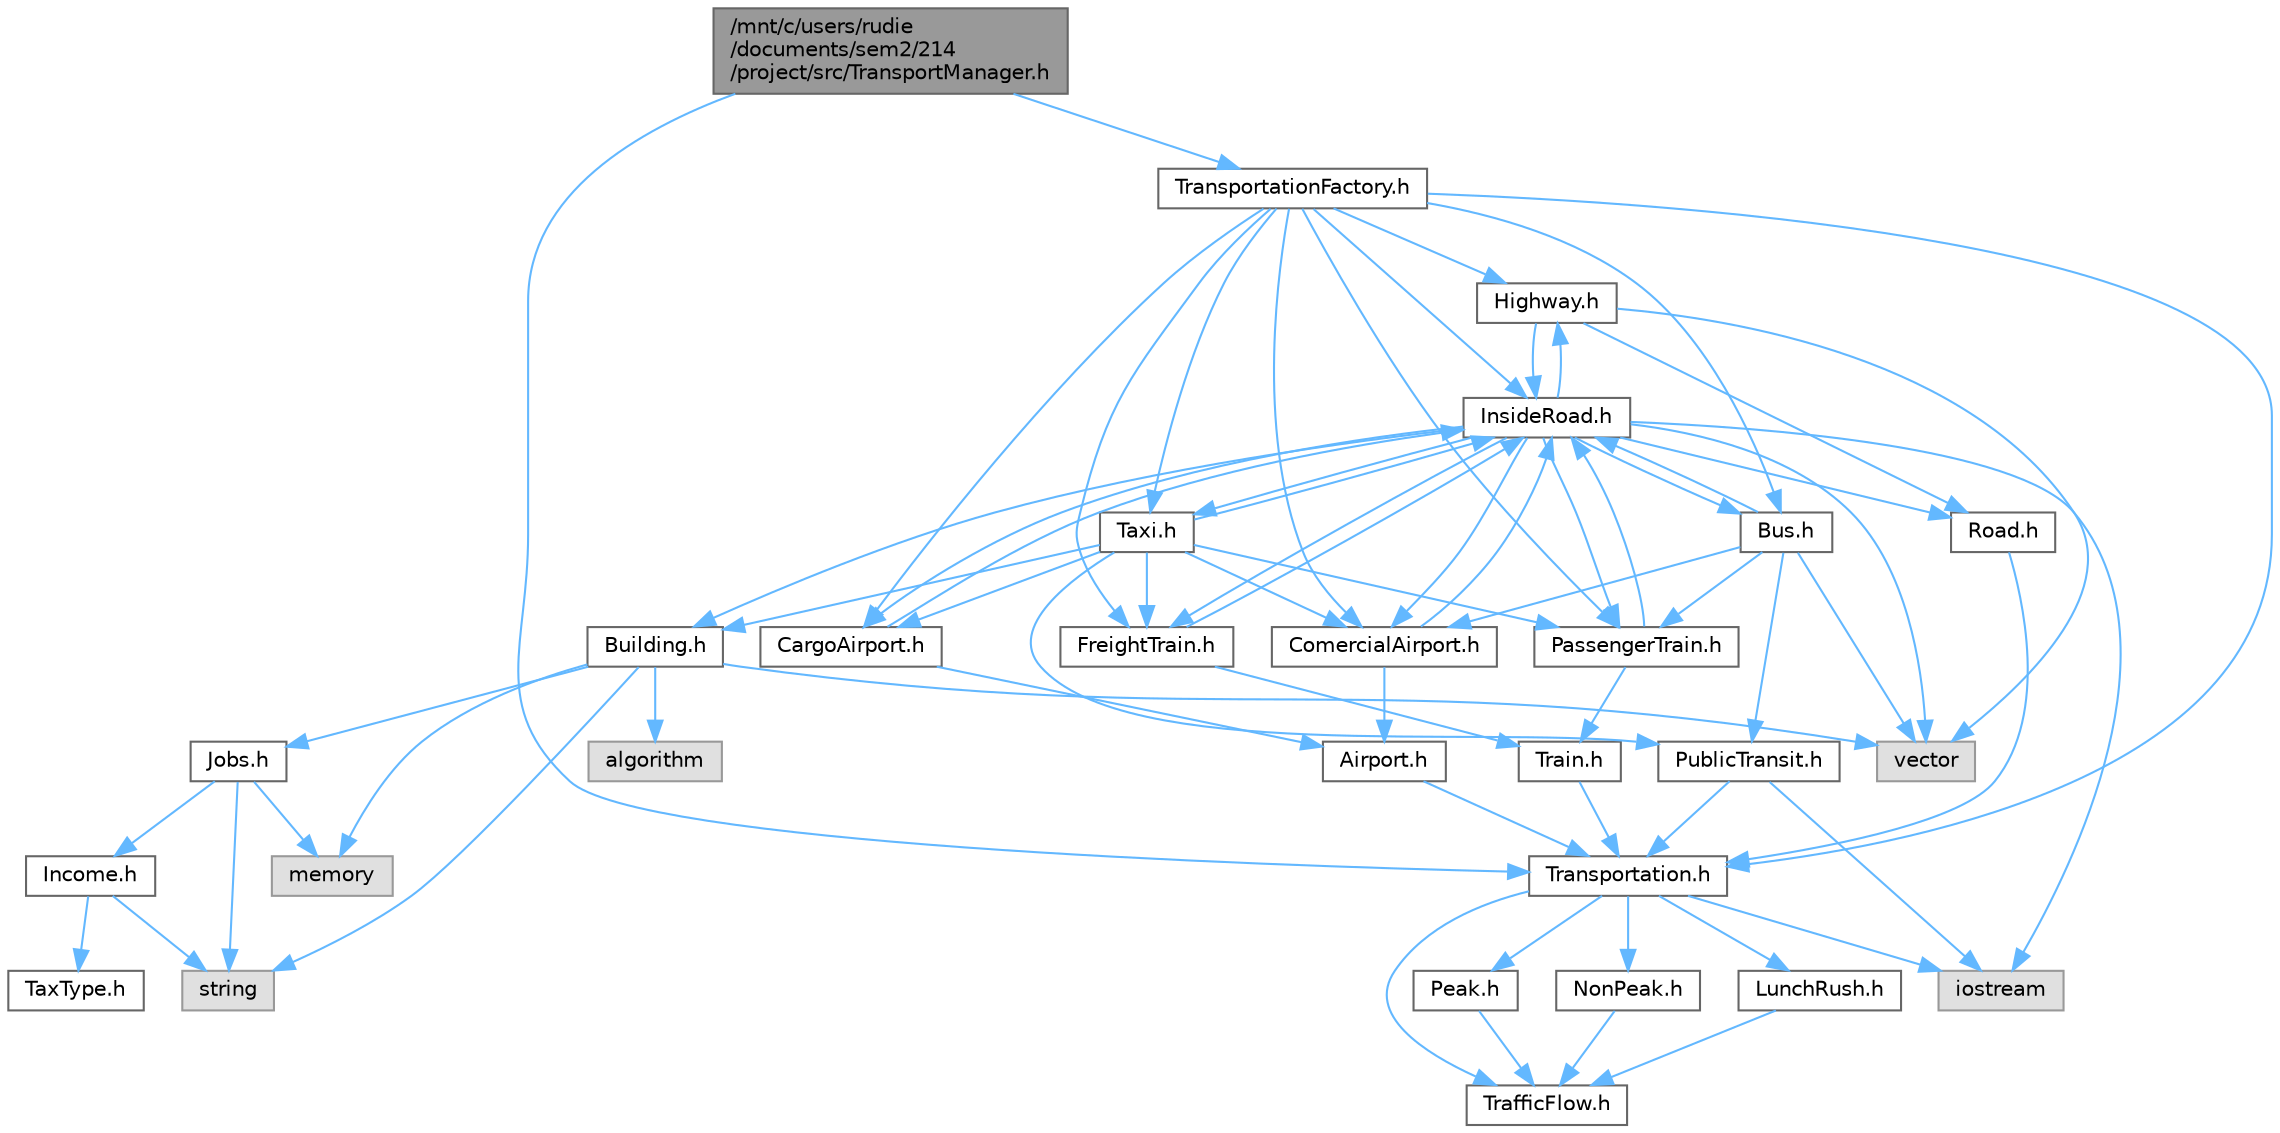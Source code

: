 digraph "/mnt/c/users/rudie/documents/sem2/214/project/src/TransportManager.h"
{
 // LATEX_PDF_SIZE
  bgcolor="transparent";
  edge [fontname=Helvetica,fontsize=10,labelfontname=Helvetica,labelfontsize=10];
  node [fontname=Helvetica,fontsize=10,shape=box,height=0.2,width=0.4];
  Node1 [id="Node000001",label="/mnt/c/users/rudie\l/documents/sem2/214\l/project/src/TransportManager.h",height=0.2,width=0.4,color="gray40", fillcolor="grey60", style="filled", fontcolor="black",tooltip="Header file for the TransportManager class."];
  Node1 -> Node2 [id="edge69_Node000001_Node000002",color="steelblue1",style="solid",tooltip=" "];
  Node2 [id="Node000002",label="Transportation.h",height=0.2,width=0.4,color="grey40", fillcolor="white", style="filled",URL="$Transportation_8h.html",tooltip="Header file for the Transportation class."];
  Node2 -> Node3 [id="edge70_Node000002_Node000003",color="steelblue1",style="solid",tooltip=" "];
  Node3 [id="Node000003",label="iostream",height=0.2,width=0.4,color="grey60", fillcolor="#E0E0E0", style="filled",tooltip=" "];
  Node2 -> Node4 [id="edge71_Node000002_Node000004",color="steelblue1",style="solid",tooltip=" "];
  Node4 [id="Node000004",label="TrafficFlow.h",height=0.2,width=0.4,color="grey40", fillcolor="white", style="filled",URL="$TrafficFlow_8h.html",tooltip="Defines the TrafficFlow interface for traffic flow measurement."];
  Node2 -> Node5 [id="edge72_Node000002_Node000005",color="steelblue1",style="solid",tooltip=" "];
  Node5 [id="Node000005",label="Peak.h",height=0.2,width=0.4,color="grey40", fillcolor="white", style="filled",URL="$Peak_8h.html",tooltip="Header file for the Peak class, which inherits from TrafficFlow."];
  Node5 -> Node4 [id="edge73_Node000005_Node000004",color="steelblue1",style="solid",tooltip=" "];
  Node2 -> Node6 [id="edge74_Node000002_Node000006",color="steelblue1",style="solid",tooltip=" "];
  Node6 [id="Node000006",label="NonPeak.h",height=0.2,width=0.4,color="grey40", fillcolor="white", style="filled",URL="$NonPeak_8h.html",tooltip="Header file for the NonPeak class."];
  Node6 -> Node4 [id="edge75_Node000006_Node000004",color="steelblue1",style="solid",tooltip=" "];
  Node2 -> Node7 [id="edge76_Node000002_Node000007",color="steelblue1",style="solid",tooltip=" "];
  Node7 [id="Node000007",label="LunchRush.h",height=0.2,width=0.4,color="grey40", fillcolor="white", style="filled",URL="$LunchRush_8h.html",tooltip="Header file for the LunchRush class."];
  Node7 -> Node4 [id="edge77_Node000007_Node000004",color="steelblue1",style="solid",tooltip=" "];
  Node1 -> Node8 [id="edge78_Node000001_Node000008",color="steelblue1",style="solid",tooltip=" "];
  Node8 [id="Node000008",label="TransportationFactory.h",height=0.2,width=0.4,color="grey40", fillcolor="white", style="filled",URL="$TransportationFactory_8h.html",tooltip="Header file for the TransportationFactory class."];
  Node8 -> Node2 [id="edge79_Node000008_Node000002",color="steelblue1",style="solid",tooltip=" "];
  Node8 -> Node9 [id="edge80_Node000008_Node000009",color="steelblue1",style="solid",tooltip=" "];
  Node9 [id="Node000009",label="Highway.h",height=0.2,width=0.4,color="grey40", fillcolor="white", style="filled",URL="$Highway_8h.html",tooltip="Header file for the Highway class."];
  Node9 -> Node10 [id="edge81_Node000009_Node000010",color="steelblue1",style="solid",tooltip=" "];
  Node10 [id="Node000010",label="vector",height=0.2,width=0.4,color="grey60", fillcolor="#E0E0E0", style="filled",tooltip=" "];
  Node9 -> Node11 [id="edge82_Node000009_Node000011",color="steelblue1",style="solid",tooltip=" "];
  Node11 [id="Node000011",label="Road.h",height=0.2,width=0.4,color="grey40", fillcolor="white", style="filled",URL="$Road_8h.html",tooltip="Defines the Road class which inherits from the Transportation class."];
  Node11 -> Node2 [id="edge83_Node000011_Node000002",color="steelblue1",style="solid",tooltip=" "];
  Node9 -> Node12 [id="edge84_Node000009_Node000012",color="steelblue1",style="solid",tooltip=" "];
  Node12 [id="Node000012",label="InsideRoad.h",height=0.2,width=0.4,color="grey40", fillcolor="white", style="filled",URL="$InsideRoad_8h.html",tooltip="Header file for the InsideRoad class."];
  Node12 -> Node10 [id="edge85_Node000012_Node000010",color="steelblue1",style="solid",tooltip=" "];
  Node12 -> Node3 [id="edge86_Node000012_Node000003",color="steelblue1",style="solid",tooltip=" "];
  Node12 -> Node11 [id="edge87_Node000012_Node000011",color="steelblue1",style="solid",tooltip=" "];
  Node12 -> Node9 [id="edge88_Node000012_Node000009",color="steelblue1",style="solid",tooltip=" "];
  Node12 -> Node13 [id="edge89_Node000012_Node000013",color="steelblue1",style="solid",tooltip=" "];
  Node13 [id="Node000013",label="Bus.h",height=0.2,width=0.4,color="grey40", fillcolor="white", style="filled",URL="$Bus_8h.html",tooltip="Header file for the Bus class."];
  Node13 -> Node10 [id="edge90_Node000013_Node000010",color="steelblue1",style="solid",tooltip=" "];
  Node13 -> Node14 [id="edge91_Node000013_Node000014",color="steelblue1",style="solid",tooltip=" "];
  Node14 [id="Node000014",label="PublicTransit.h",height=0.2,width=0.4,color="grey40", fillcolor="white", style="filled",URL="$PublicTransit_8h.html",tooltip="Header file for the PublicTransit class."];
  Node14 -> Node3 [id="edge92_Node000014_Node000003",color="steelblue1",style="solid",tooltip=" "];
  Node14 -> Node2 [id="edge93_Node000014_Node000002",color="steelblue1",style="solid",tooltip=" "];
  Node13 -> Node12 [id="edge94_Node000013_Node000012",color="steelblue1",style="solid",tooltip=" "];
  Node13 -> Node15 [id="edge95_Node000013_Node000015",color="steelblue1",style="solid",tooltip=" "];
  Node15 [id="Node000015",label="ComercialAirport.h",height=0.2,width=0.4,color="grey40", fillcolor="white", style="filled",URL="$ComercialAirport_8h.html",tooltip="Defines the ComercialAirport class which inherits from the Airport class."];
  Node15 -> Node16 [id="edge96_Node000015_Node000016",color="steelblue1",style="solid",tooltip=" "];
  Node16 [id="Node000016",label="Airport.h",height=0.2,width=0.4,color="grey40", fillcolor="white", style="filled",URL="$Airport_8h.html",tooltip="Defines the Airport class which inherits from the Transportation class."];
  Node16 -> Node2 [id="edge97_Node000016_Node000002",color="steelblue1",style="solid",tooltip=" "];
  Node15 -> Node12 [id="edge98_Node000015_Node000012",color="steelblue1",style="solid",tooltip=" "];
  Node13 -> Node17 [id="edge99_Node000013_Node000017",color="steelblue1",style="solid",tooltip=" "];
  Node17 [id="Node000017",label="PassengerTrain.h",height=0.2,width=0.4,color="grey40", fillcolor="white", style="filled",URL="$PassengerTrain_8h.html",tooltip="Header file for the PassengerTrain class."];
  Node17 -> Node18 [id="edge100_Node000017_Node000018",color="steelblue1",style="solid",tooltip=" "];
  Node18 [id="Node000018",label="Train.h",height=0.2,width=0.4,color="grey40", fillcolor="white", style="filled",URL="$Train_8h.html",tooltip="Header file for the Train class."];
  Node18 -> Node2 [id="edge101_Node000018_Node000002",color="steelblue1",style="solid",tooltip=" "];
  Node17 -> Node12 [id="edge102_Node000017_Node000012",color="steelblue1",style="solid",tooltip=" "];
  Node12 -> Node19 [id="edge103_Node000012_Node000019",color="steelblue1",style="solid",tooltip=" "];
  Node19 [id="Node000019",label="Taxi.h",height=0.2,width=0.4,color="grey40", fillcolor="white", style="filled",URL="$Taxi_8h.html",tooltip="Header file for the Taxi class, which represents a taxi in a public transit system."];
  Node19 -> Node14 [id="edge104_Node000019_Node000014",color="steelblue1",style="solid",tooltip=" "];
  Node19 -> Node12 [id="edge105_Node000019_Node000012",color="steelblue1",style="solid",tooltip=" "];
  Node19 -> Node15 [id="edge106_Node000019_Node000015",color="steelblue1",style="solid",tooltip=" "];
  Node19 -> Node20 [id="edge107_Node000019_Node000020",color="steelblue1",style="solid",tooltip=" "];
  Node20 [id="Node000020",label="CargoAirport.h",height=0.2,width=0.4,color="grey40", fillcolor="white", style="filled",URL="$CargoAirport_8h.html",tooltip="Header file for the CargoAirport class."];
  Node20 -> Node16 [id="edge108_Node000020_Node000016",color="steelblue1",style="solid",tooltip=" "];
  Node20 -> Node12 [id="edge109_Node000020_Node000012",color="steelblue1",style="solid",tooltip=" "];
  Node19 -> Node21 [id="edge110_Node000019_Node000021",color="steelblue1",style="solid",tooltip=" "];
  Node21 [id="Node000021",label="FreightTrain.h",height=0.2,width=0.4,color="grey40", fillcolor="white", style="filled",URL="$FreightTrain_8h.html",tooltip="Header file for the FreightTrain class."];
  Node21 -> Node18 [id="edge111_Node000021_Node000018",color="steelblue1",style="solid",tooltip=" "];
  Node21 -> Node12 [id="edge112_Node000021_Node000012",color="steelblue1",style="solid",tooltip=" "];
  Node19 -> Node17 [id="edge113_Node000019_Node000017",color="steelblue1",style="solid",tooltip=" "];
  Node19 -> Node22 [id="edge114_Node000019_Node000022",color="steelblue1",style="solid",tooltip=" "];
  Node22 [id="Node000022",label="Building.h",height=0.2,width=0.4,color="grey40", fillcolor="white", style="filled",URL="$Building_8h.html",tooltip="Definition of the Building class."];
  Node22 -> Node23 [id="edge115_Node000022_Node000023",color="steelblue1",style="solid",tooltip=" "];
  Node23 [id="Node000023",label="string",height=0.2,width=0.4,color="grey60", fillcolor="#E0E0E0", style="filled",tooltip=" "];
  Node22 -> Node10 [id="edge116_Node000022_Node000010",color="steelblue1",style="solid",tooltip=" "];
  Node22 -> Node24 [id="edge117_Node000022_Node000024",color="steelblue1",style="solid",tooltip=" "];
  Node24 [id="Node000024",label="memory",height=0.2,width=0.4,color="grey60", fillcolor="#E0E0E0", style="filled",tooltip=" "];
  Node22 -> Node25 [id="edge118_Node000022_Node000025",color="steelblue1",style="solid",tooltip=" "];
  Node25 [id="Node000025",label="algorithm",height=0.2,width=0.4,color="grey60", fillcolor="#E0E0E0", style="filled",tooltip=" "];
  Node22 -> Node26 [id="edge119_Node000022_Node000026",color="steelblue1",style="solid",tooltip=" "];
  Node26 [id="Node000026",label="Jobs.h",height=0.2,width=0.4,color="grey40", fillcolor="white", style="filled",URL="$Jobs_8h.html",tooltip="Definition of the Jobs class."];
  Node26 -> Node24 [id="edge120_Node000026_Node000024",color="steelblue1",style="solid",tooltip=" "];
  Node26 -> Node27 [id="edge121_Node000026_Node000027",color="steelblue1",style="solid",tooltip=" "];
  Node27 [id="Node000027",label="Income.h",height=0.2,width=0.4,color="grey40", fillcolor="white", style="filled",URL="$Income_8h.html",tooltip="Definition of the Income class."];
  Node27 -> Node28 [id="edge122_Node000027_Node000028",color="steelblue1",style="solid",tooltip=" "];
  Node28 [id="Node000028",label="TaxType.h",height=0.2,width=0.4,color="grey40", fillcolor="white", style="filled",URL="$TaxType_8h_source.html",tooltip=" "];
  Node27 -> Node23 [id="edge123_Node000027_Node000023",color="steelblue1",style="solid",tooltip=" "];
  Node26 -> Node23 [id="edge124_Node000026_Node000023",color="steelblue1",style="solid",tooltip=" "];
  Node12 -> Node15 [id="edge125_Node000012_Node000015",color="steelblue1",style="solid",tooltip=" "];
  Node12 -> Node20 [id="edge126_Node000012_Node000020",color="steelblue1",style="solid",tooltip=" "];
  Node12 -> Node17 [id="edge127_Node000012_Node000017",color="steelblue1",style="solid",tooltip=" "];
  Node12 -> Node21 [id="edge128_Node000012_Node000021",color="steelblue1",style="solid",tooltip=" "];
  Node12 -> Node22 [id="edge129_Node000012_Node000022",color="steelblue1",style="solid",tooltip=" "];
  Node8 -> Node12 [id="edge130_Node000008_Node000012",color="steelblue1",style="solid",tooltip=" "];
  Node8 -> Node13 [id="edge131_Node000008_Node000013",color="steelblue1",style="solid",tooltip=" "];
  Node8 -> Node19 [id="edge132_Node000008_Node000019",color="steelblue1",style="solid",tooltip=" "];
  Node8 -> Node17 [id="edge133_Node000008_Node000017",color="steelblue1",style="solid",tooltip=" "];
  Node8 -> Node21 [id="edge134_Node000008_Node000021",color="steelblue1",style="solid",tooltip=" "];
  Node8 -> Node15 [id="edge135_Node000008_Node000015",color="steelblue1",style="solid",tooltip=" "];
  Node8 -> Node20 [id="edge136_Node000008_Node000020",color="steelblue1",style="solid",tooltip=" "];
}
